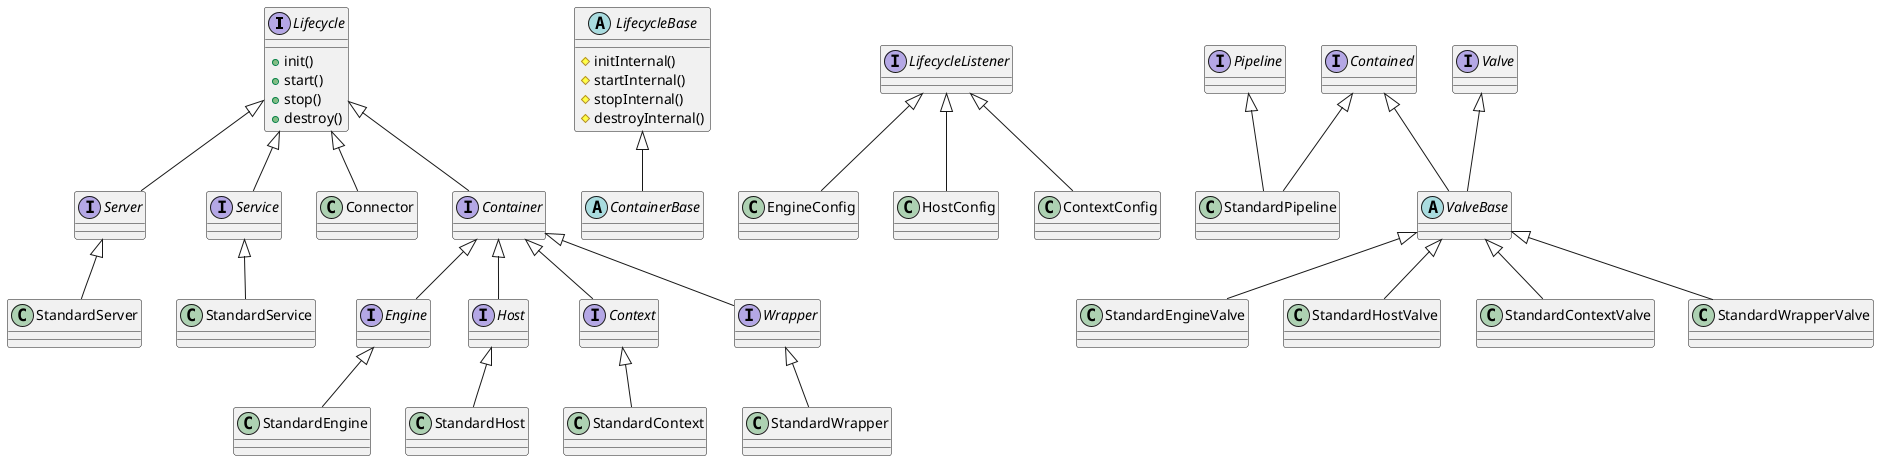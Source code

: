 @startuml

interface Lifecycle {
  +init()
  +start()
  +stop()
  +destroy()
}
interface Server
interface Service
class Connector
interface Container
interface Engine
interface Host
interface Context
interface Wrapper

Lifecycle <|-- Server
Lifecycle <|-- Service
Lifecycle <|-- Connector
Lifecycle <|-- Container
Container <|-- Engine
Container <|-- Host
Container <|-- Context
Container <|-- Wrapper

class StandardServer
class StandardService
class StandardEngine
class StandardHost
class StandardContext
class StandardWrapper

Server <|-- StandardServer
Service <|-- StandardService
Engine <|-- StandardEngine
Host <|-- StandardHost
Context <|-- StandardContext
Wrapper <|-- StandardWrapper

abstract class LifecycleBase {
  #initInternal()
  #startInternal()
  #stopInternal()
  #destroyInternal()
}
abstract class ContainerBase

LifecycleBase <|-- ContainerBase

interface LifecycleListener
class EngineConfig
class HostConfig
class ContextConfig

LifecycleListener <|-- EngineConfig
LifecycleListener <|-- HostConfig
LifecycleListener <|-- ContextConfig

interface Pipeline
interface Contained
interface Valve
class StandardPipeline
abstract class ValveBase
class StandardEngineValve
class StandardHostValve
class StandardContextValve
class StandardWrapperValve

Pipeline <|-- StandardPipeline
Contained <|-- StandardPipeline
Contained <|-- ValveBase
Valve <|-- ValveBase
ValveBase <|-- StandardEngineValve
ValveBase <|-- StandardHostValve
ValveBase <|-- StandardContextValve
ValveBase <|-- StandardWrapperValve

@enduml
